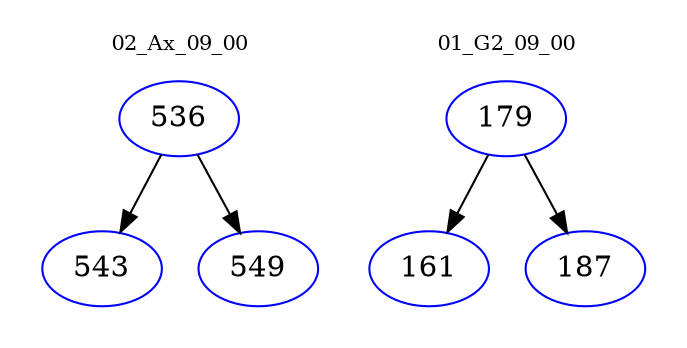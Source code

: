 digraph{
subgraph cluster_0 {
color = white
label = "02_Ax_09_00";
fontsize=10;
T0_536 [label="536", color="blue"]
T0_536 -> T0_543 [color="black"]
T0_543 [label="543", color="blue"]
T0_536 -> T0_549 [color="black"]
T0_549 [label="549", color="blue"]
}
subgraph cluster_1 {
color = white
label = "01_G2_09_00";
fontsize=10;
T1_179 [label="179", color="blue"]
T1_179 -> T1_161 [color="black"]
T1_161 [label="161", color="blue"]
T1_179 -> T1_187 [color="black"]
T1_187 [label="187", color="blue"]
}
}
